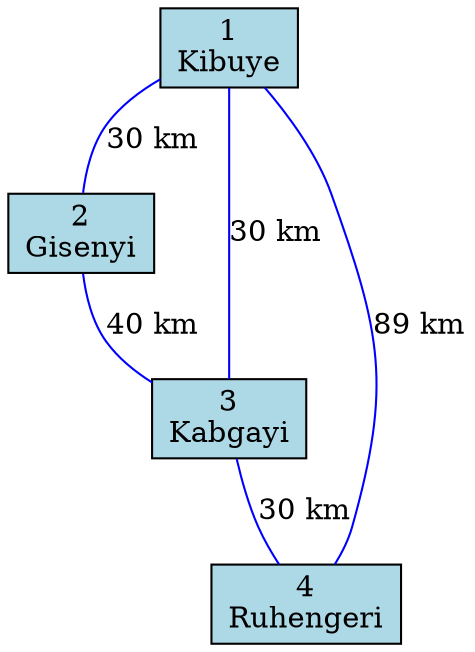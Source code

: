graph HospitalNetwork {
  node [shape=box, style=filled, fillcolor=lightblue];
  edge [color=blue];
  "1" [label="1\nKibuye"];
  "2" [label="2\nGisenyi"];
  "3" [label="3\nKabgayi"];
  "4" [label="4\nRuhengeri"];
  "1" -- "2" [label="30 km"];
  "1" -- "3" [label="30 km"];
  "1" -- "4" [label="89 km"];
  "2" -- "3" [label="40 km"];
  "3" -- "4" [label="30 km"];
}
